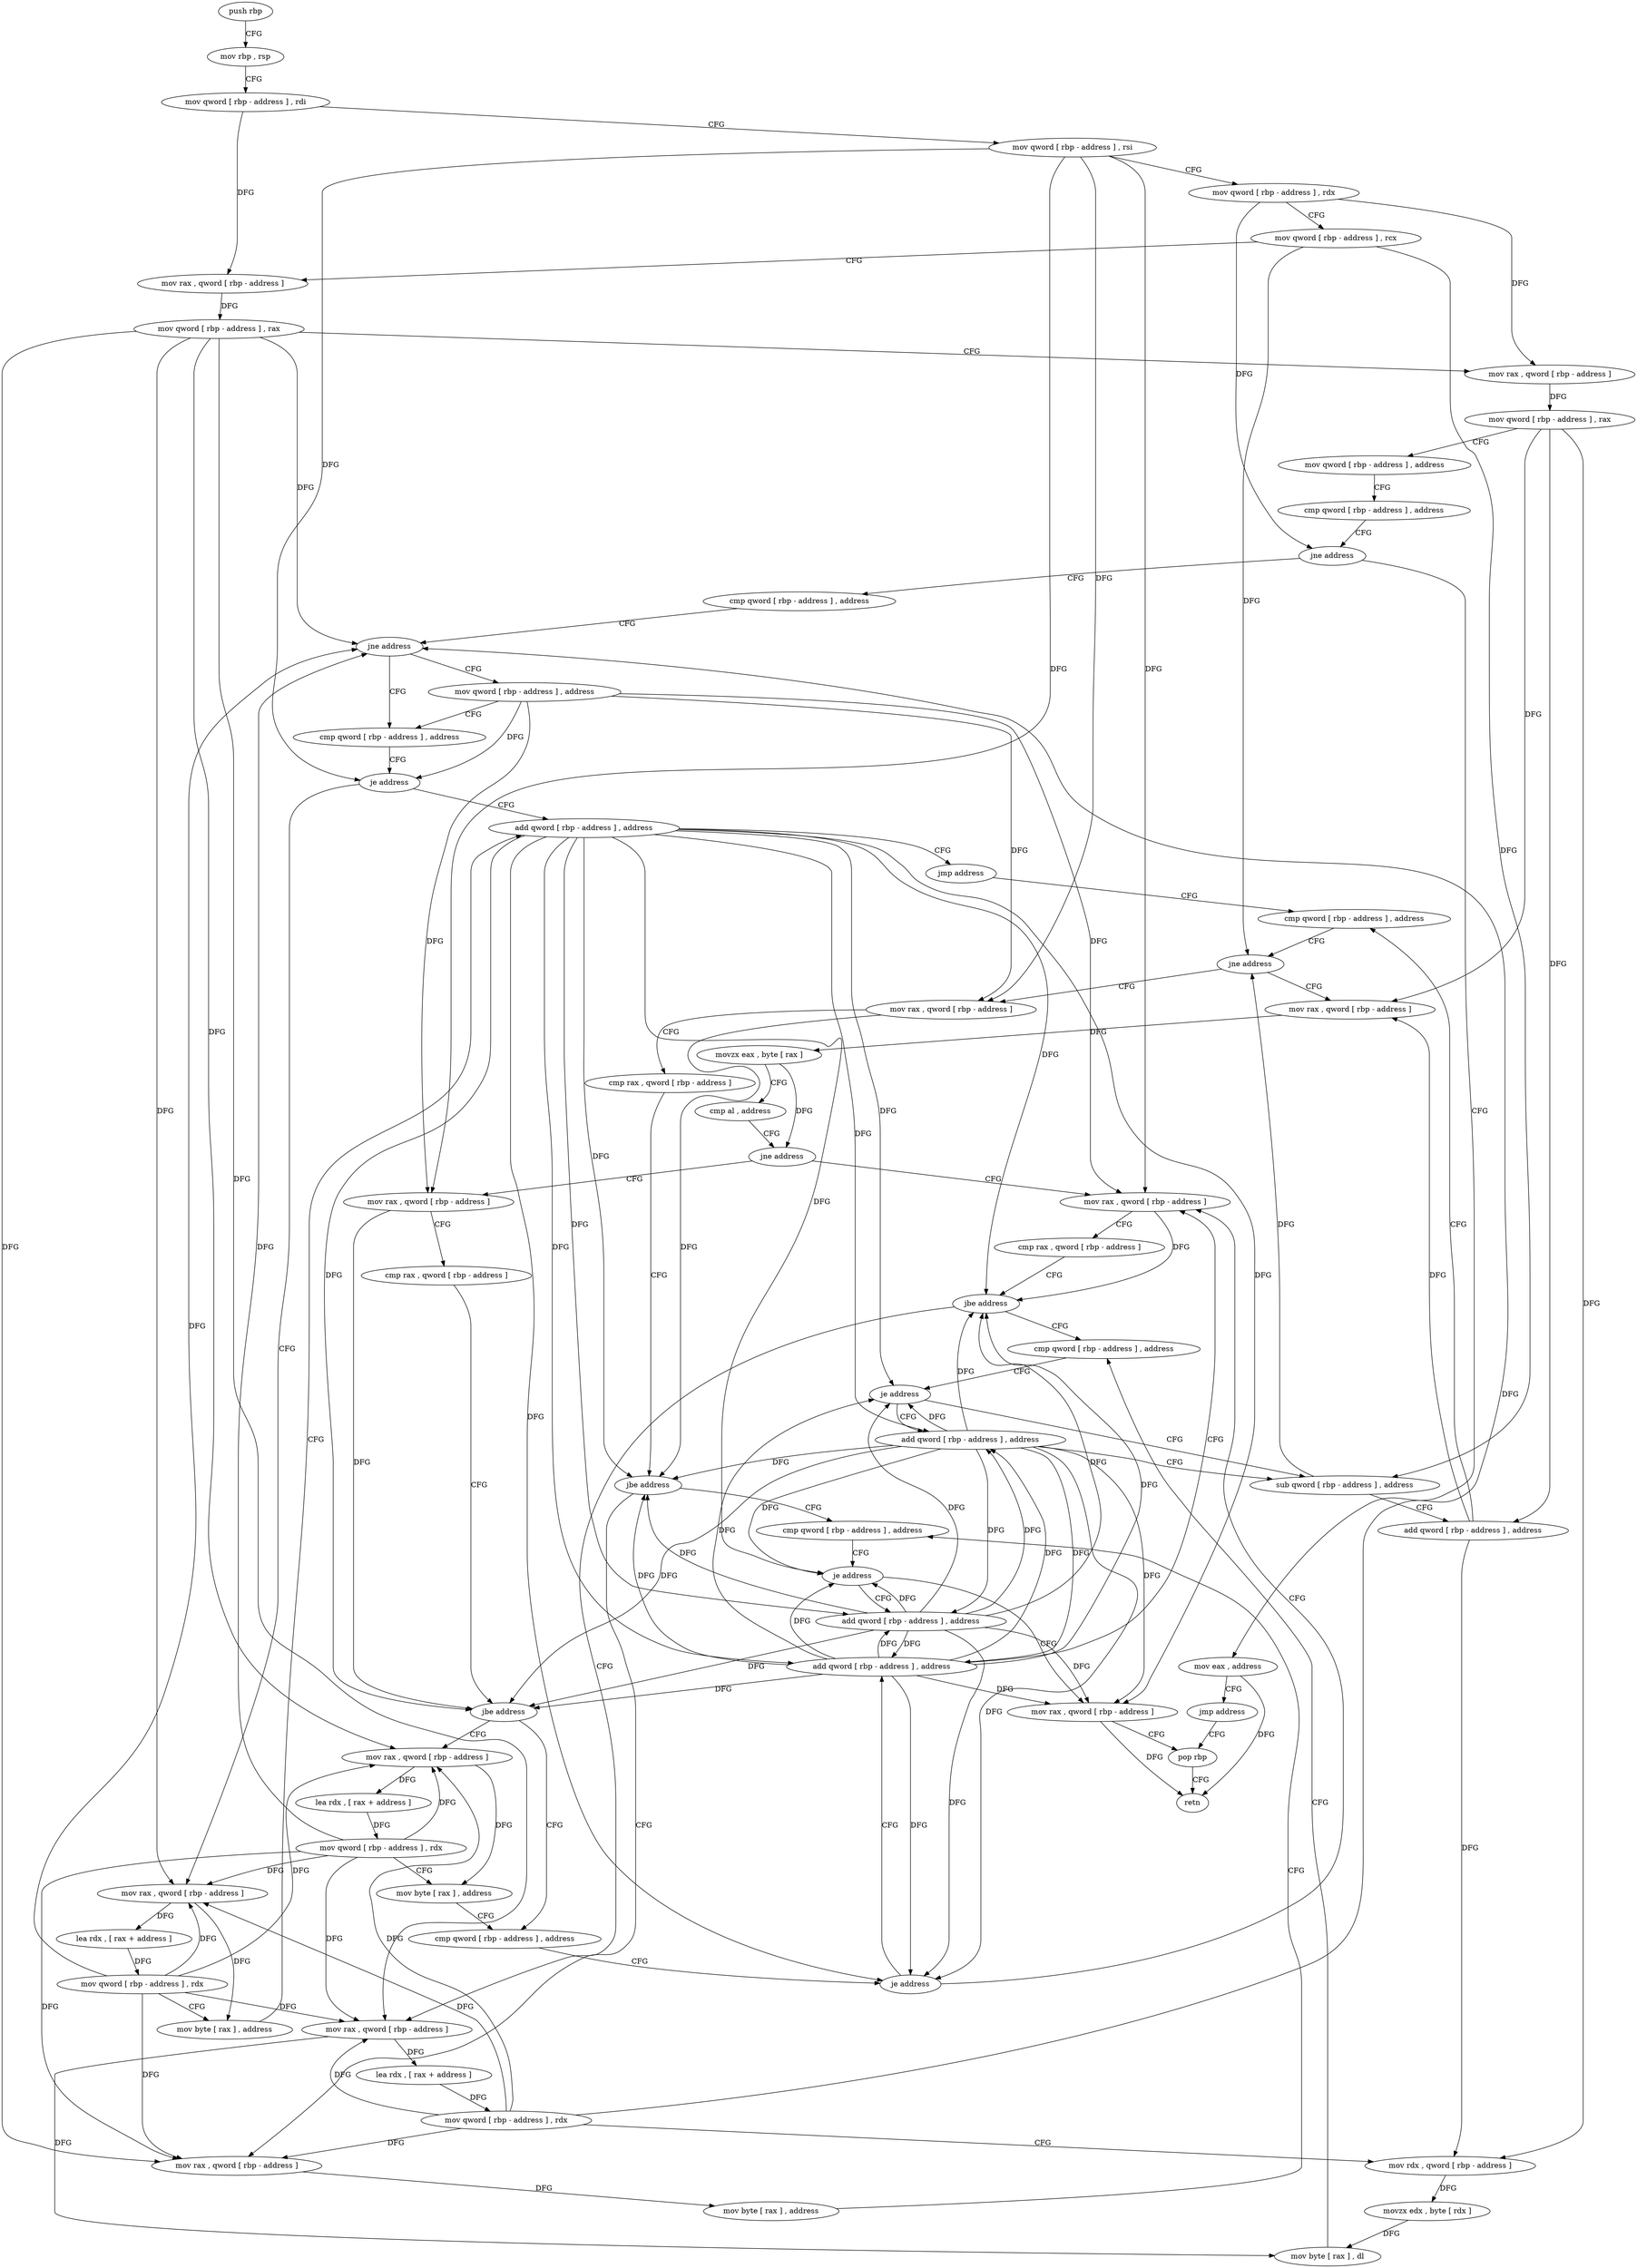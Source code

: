 digraph "func" {
"4359978" [label = "push rbp" ]
"4359979" [label = "mov rbp , rsp" ]
"4359982" [label = "mov qword [ rbp - address ] , rdi" ]
"4359986" [label = "mov qword [ rbp - address ] , rsi" ]
"4359990" [label = "mov qword [ rbp - address ] , rdx" ]
"4359994" [label = "mov qword [ rbp - address ] , rcx" ]
"4359998" [label = "mov rax , qword [ rbp - address ]" ]
"4360002" [label = "mov qword [ rbp - address ] , rax" ]
"4360006" [label = "mov rax , qword [ rbp - address ]" ]
"4360010" [label = "mov qword [ rbp - address ] , rax" ]
"4360014" [label = "mov qword [ rbp - address ] , address" ]
"4360022" [label = "cmp qword [ rbp - address ] , address" ]
"4360027" [label = "jne address" ]
"4360039" [label = "cmp qword [ rbp - address ] , address" ]
"4360029" [label = "mov eax , address" ]
"4360044" [label = "jne address" ]
"4360054" [label = "cmp qword [ rbp - address ] , address" ]
"4360046" [label = "mov qword [ rbp - address ] , address" ]
"4360034" [label = "jmp address" ]
"4360224" [label = "pop rbp" ]
"4360059" [label = "je address" ]
"4360076" [label = "add qword [ rbp - address ] , address" ]
"4360061" [label = "mov rax , qword [ rbp - address ]" ]
"4360225" [label = "retn" ]
"4360081" [label = "jmp address" ]
"4360184" [label = "cmp qword [ rbp - address ] , address" ]
"4360065" [label = "lea rdx , [ rax + address ]" ]
"4360069" [label = "mov qword [ rbp - address ] , rdx" ]
"4360073" [label = "mov byte [ rax ] , address" ]
"4360189" [label = "jne address" ]
"4360083" [label = "mov rax , qword [ rbp - address ]" ]
"4360191" [label = "mov rax , qword [ rbp - address ]" ]
"4360087" [label = "movzx eax , byte [ rax ]" ]
"4360090" [label = "cmp al , address" ]
"4360092" [label = "jne address" ]
"4360131" [label = "mov rax , qword [ rbp - address ]" ]
"4360094" [label = "mov rax , qword [ rbp - address ]" ]
"4360195" [label = "cmp rax , qword [ rbp - address ]" ]
"4360199" [label = "jbe address" ]
"4360208" [label = "cmp qword [ rbp - address ] , address" ]
"4360201" [label = "mov rax , qword [ rbp - address ]" ]
"4360135" [label = "cmp rax , qword [ rbp - address ]" ]
"4360139" [label = "jbe address" ]
"4360162" [label = "cmp qword [ rbp - address ] , address" ]
"4360141" [label = "mov rax , qword [ rbp - address ]" ]
"4360098" [label = "cmp rax , qword [ rbp - address ]" ]
"4360102" [label = "jbe address" ]
"4360119" [label = "cmp qword [ rbp - address ] , address" ]
"4360104" [label = "mov rax , qword [ rbp - address ]" ]
"4360213" [label = "je address" ]
"4360220" [label = "mov rax , qword [ rbp - address ]" ]
"4360215" [label = "add qword [ rbp - address ] , address" ]
"4360205" [label = "mov byte [ rax ] , address" ]
"4360167" [label = "je address" ]
"4360174" [label = "sub qword [ rbp - address ] , address" ]
"4360169" [label = "add qword [ rbp - address ] , address" ]
"4360145" [label = "lea rdx , [ rax + address ]" ]
"4360149" [label = "mov qword [ rbp - address ] , rdx" ]
"4360153" [label = "mov rdx , qword [ rbp - address ]" ]
"4360157" [label = "movzx edx , byte [ rdx ]" ]
"4360160" [label = "mov byte [ rax ] , dl" ]
"4360124" [label = "je address" ]
"4360126" [label = "add qword [ rbp - address ] , address" ]
"4360108" [label = "lea rdx , [ rax + address ]" ]
"4360112" [label = "mov qword [ rbp - address ] , rdx" ]
"4360116" [label = "mov byte [ rax ] , address" ]
"4360179" [label = "add qword [ rbp - address ] , address" ]
"4359978" -> "4359979" [ label = "CFG" ]
"4359979" -> "4359982" [ label = "CFG" ]
"4359982" -> "4359986" [ label = "CFG" ]
"4359982" -> "4359998" [ label = "DFG" ]
"4359986" -> "4359990" [ label = "CFG" ]
"4359986" -> "4360059" [ label = "DFG" ]
"4359986" -> "4360191" [ label = "DFG" ]
"4359986" -> "4360131" [ label = "DFG" ]
"4359986" -> "4360094" [ label = "DFG" ]
"4359990" -> "4359994" [ label = "CFG" ]
"4359990" -> "4360006" [ label = "DFG" ]
"4359990" -> "4360027" [ label = "DFG" ]
"4359994" -> "4359998" [ label = "CFG" ]
"4359994" -> "4360189" [ label = "DFG" ]
"4359994" -> "4360174" [ label = "DFG" ]
"4359998" -> "4360002" [ label = "DFG" ]
"4360002" -> "4360006" [ label = "CFG" ]
"4360002" -> "4360044" [ label = "DFG" ]
"4360002" -> "4360061" [ label = "DFG" ]
"4360002" -> "4360201" [ label = "DFG" ]
"4360002" -> "4360141" [ label = "DFG" ]
"4360002" -> "4360104" [ label = "DFG" ]
"4360006" -> "4360010" [ label = "DFG" ]
"4360010" -> "4360014" [ label = "CFG" ]
"4360010" -> "4360083" [ label = "DFG" ]
"4360010" -> "4360153" [ label = "DFG" ]
"4360010" -> "4360179" [ label = "DFG" ]
"4360014" -> "4360022" [ label = "CFG" ]
"4360022" -> "4360027" [ label = "CFG" ]
"4360027" -> "4360039" [ label = "CFG" ]
"4360027" -> "4360029" [ label = "CFG" ]
"4360039" -> "4360044" [ label = "CFG" ]
"4360029" -> "4360034" [ label = "CFG" ]
"4360029" -> "4360225" [ label = "DFG" ]
"4360044" -> "4360054" [ label = "CFG" ]
"4360044" -> "4360046" [ label = "CFG" ]
"4360054" -> "4360059" [ label = "CFG" ]
"4360046" -> "4360054" [ label = "CFG" ]
"4360046" -> "4360059" [ label = "DFG" ]
"4360046" -> "4360191" [ label = "DFG" ]
"4360046" -> "4360131" [ label = "DFG" ]
"4360046" -> "4360094" [ label = "DFG" ]
"4360034" -> "4360224" [ label = "CFG" ]
"4360224" -> "4360225" [ label = "CFG" ]
"4360059" -> "4360076" [ label = "CFG" ]
"4360059" -> "4360061" [ label = "CFG" ]
"4360076" -> "4360081" [ label = "CFG" ]
"4360076" -> "4360199" [ label = "DFG" ]
"4360076" -> "4360139" [ label = "DFG" ]
"4360076" -> "4360102" [ label = "DFG" ]
"4360076" -> "4360213" [ label = "DFG" ]
"4360076" -> "4360167" [ label = "DFG" ]
"4360076" -> "4360124" [ label = "DFG" ]
"4360076" -> "4360220" [ label = "DFG" ]
"4360076" -> "4360215" [ label = "DFG" ]
"4360076" -> "4360169" [ label = "DFG" ]
"4360076" -> "4360126" [ label = "DFG" ]
"4360061" -> "4360065" [ label = "DFG" ]
"4360061" -> "4360073" [ label = "DFG" ]
"4360081" -> "4360184" [ label = "CFG" ]
"4360184" -> "4360189" [ label = "CFG" ]
"4360065" -> "4360069" [ label = "DFG" ]
"4360069" -> "4360073" [ label = "CFG" ]
"4360069" -> "4360044" [ label = "DFG" ]
"4360069" -> "4360061" [ label = "DFG" ]
"4360069" -> "4360201" [ label = "DFG" ]
"4360069" -> "4360141" [ label = "DFG" ]
"4360069" -> "4360104" [ label = "DFG" ]
"4360073" -> "4360076" [ label = "CFG" ]
"4360189" -> "4360083" [ label = "CFG" ]
"4360189" -> "4360191" [ label = "CFG" ]
"4360083" -> "4360087" [ label = "DFG" ]
"4360191" -> "4360195" [ label = "CFG" ]
"4360191" -> "4360199" [ label = "DFG" ]
"4360087" -> "4360090" [ label = "CFG" ]
"4360087" -> "4360092" [ label = "DFG" ]
"4360090" -> "4360092" [ label = "CFG" ]
"4360092" -> "4360131" [ label = "CFG" ]
"4360092" -> "4360094" [ label = "CFG" ]
"4360131" -> "4360135" [ label = "CFG" ]
"4360131" -> "4360139" [ label = "DFG" ]
"4360094" -> "4360098" [ label = "CFG" ]
"4360094" -> "4360102" [ label = "DFG" ]
"4360195" -> "4360199" [ label = "CFG" ]
"4360199" -> "4360208" [ label = "CFG" ]
"4360199" -> "4360201" [ label = "CFG" ]
"4360208" -> "4360213" [ label = "CFG" ]
"4360201" -> "4360205" [ label = "DFG" ]
"4360135" -> "4360139" [ label = "CFG" ]
"4360139" -> "4360162" [ label = "CFG" ]
"4360139" -> "4360141" [ label = "CFG" ]
"4360162" -> "4360167" [ label = "CFG" ]
"4360141" -> "4360145" [ label = "DFG" ]
"4360141" -> "4360160" [ label = "DFG" ]
"4360098" -> "4360102" [ label = "CFG" ]
"4360102" -> "4360119" [ label = "CFG" ]
"4360102" -> "4360104" [ label = "CFG" ]
"4360119" -> "4360124" [ label = "CFG" ]
"4360104" -> "4360108" [ label = "DFG" ]
"4360104" -> "4360116" [ label = "DFG" ]
"4360213" -> "4360220" [ label = "CFG" ]
"4360213" -> "4360215" [ label = "CFG" ]
"4360220" -> "4360224" [ label = "CFG" ]
"4360220" -> "4360225" [ label = "DFG" ]
"4360215" -> "4360220" [ label = "DFG" ]
"4360215" -> "4360199" [ label = "DFG" ]
"4360215" -> "4360139" [ label = "DFG" ]
"4360215" -> "4360102" [ label = "DFG" ]
"4360215" -> "4360213" [ label = "DFG" ]
"4360215" -> "4360167" [ label = "DFG" ]
"4360215" -> "4360124" [ label = "DFG" ]
"4360215" -> "4360169" [ label = "DFG" ]
"4360215" -> "4360126" [ label = "DFG" ]
"4360205" -> "4360208" [ label = "CFG" ]
"4360167" -> "4360174" [ label = "CFG" ]
"4360167" -> "4360169" [ label = "CFG" ]
"4360174" -> "4360179" [ label = "CFG" ]
"4360174" -> "4360189" [ label = "DFG" ]
"4360169" -> "4360174" [ label = "CFG" ]
"4360169" -> "4360199" [ label = "DFG" ]
"4360169" -> "4360139" [ label = "DFG" ]
"4360169" -> "4360102" [ label = "DFG" ]
"4360169" -> "4360213" [ label = "DFG" ]
"4360169" -> "4360167" [ label = "DFG" ]
"4360169" -> "4360124" [ label = "DFG" ]
"4360169" -> "4360220" [ label = "DFG" ]
"4360169" -> "4360215" [ label = "DFG" ]
"4360169" -> "4360126" [ label = "DFG" ]
"4360145" -> "4360149" [ label = "DFG" ]
"4360149" -> "4360153" [ label = "CFG" ]
"4360149" -> "4360044" [ label = "DFG" ]
"4360149" -> "4360061" [ label = "DFG" ]
"4360149" -> "4360201" [ label = "DFG" ]
"4360149" -> "4360141" [ label = "DFG" ]
"4360149" -> "4360104" [ label = "DFG" ]
"4360153" -> "4360157" [ label = "DFG" ]
"4360157" -> "4360160" [ label = "DFG" ]
"4360160" -> "4360162" [ label = "CFG" ]
"4360124" -> "4360131" [ label = "CFG" ]
"4360124" -> "4360126" [ label = "CFG" ]
"4360126" -> "4360131" [ label = "CFG" ]
"4360126" -> "4360199" [ label = "DFG" ]
"4360126" -> "4360139" [ label = "DFG" ]
"4360126" -> "4360102" [ label = "DFG" ]
"4360126" -> "4360213" [ label = "DFG" ]
"4360126" -> "4360167" [ label = "DFG" ]
"4360126" -> "4360124" [ label = "DFG" ]
"4360126" -> "4360220" [ label = "DFG" ]
"4360126" -> "4360215" [ label = "DFG" ]
"4360126" -> "4360169" [ label = "DFG" ]
"4360108" -> "4360112" [ label = "DFG" ]
"4360112" -> "4360116" [ label = "CFG" ]
"4360112" -> "4360044" [ label = "DFG" ]
"4360112" -> "4360061" [ label = "DFG" ]
"4360112" -> "4360201" [ label = "DFG" ]
"4360112" -> "4360141" [ label = "DFG" ]
"4360112" -> "4360104" [ label = "DFG" ]
"4360116" -> "4360119" [ label = "CFG" ]
"4360179" -> "4360184" [ label = "CFG" ]
"4360179" -> "4360083" [ label = "DFG" ]
"4360179" -> "4360153" [ label = "DFG" ]
}

